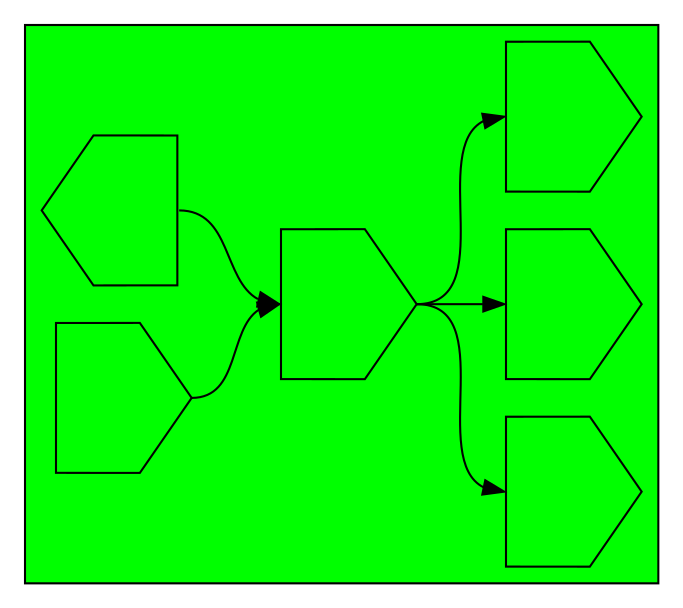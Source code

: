 digraph asm {
	rotate=90;
	edge [headport=n,tailport=s];
subgraph cluster_R7609_15103_4348_3678_5553_8910 {
	7609 [label="",height=1,width=1,shape=house];
	15103 [label="",height=1,width=1,shape=invhouse];
	4348 [label="",height=1,width=1,shape=invhouse];
	3678 [label="",height=1,width=1,shape=invhouse];
	5553 [label="",height=1,width=1,shape=invhouse];
	8910 [label="",height=1,width=1,shape=invhouse];
	style=filled;
	fillcolor=green;
}
	7609 -> 4348
	4348 -> 3678
	4348 -> 5553
	4348 -> 8910
	15103 -> 4348
}